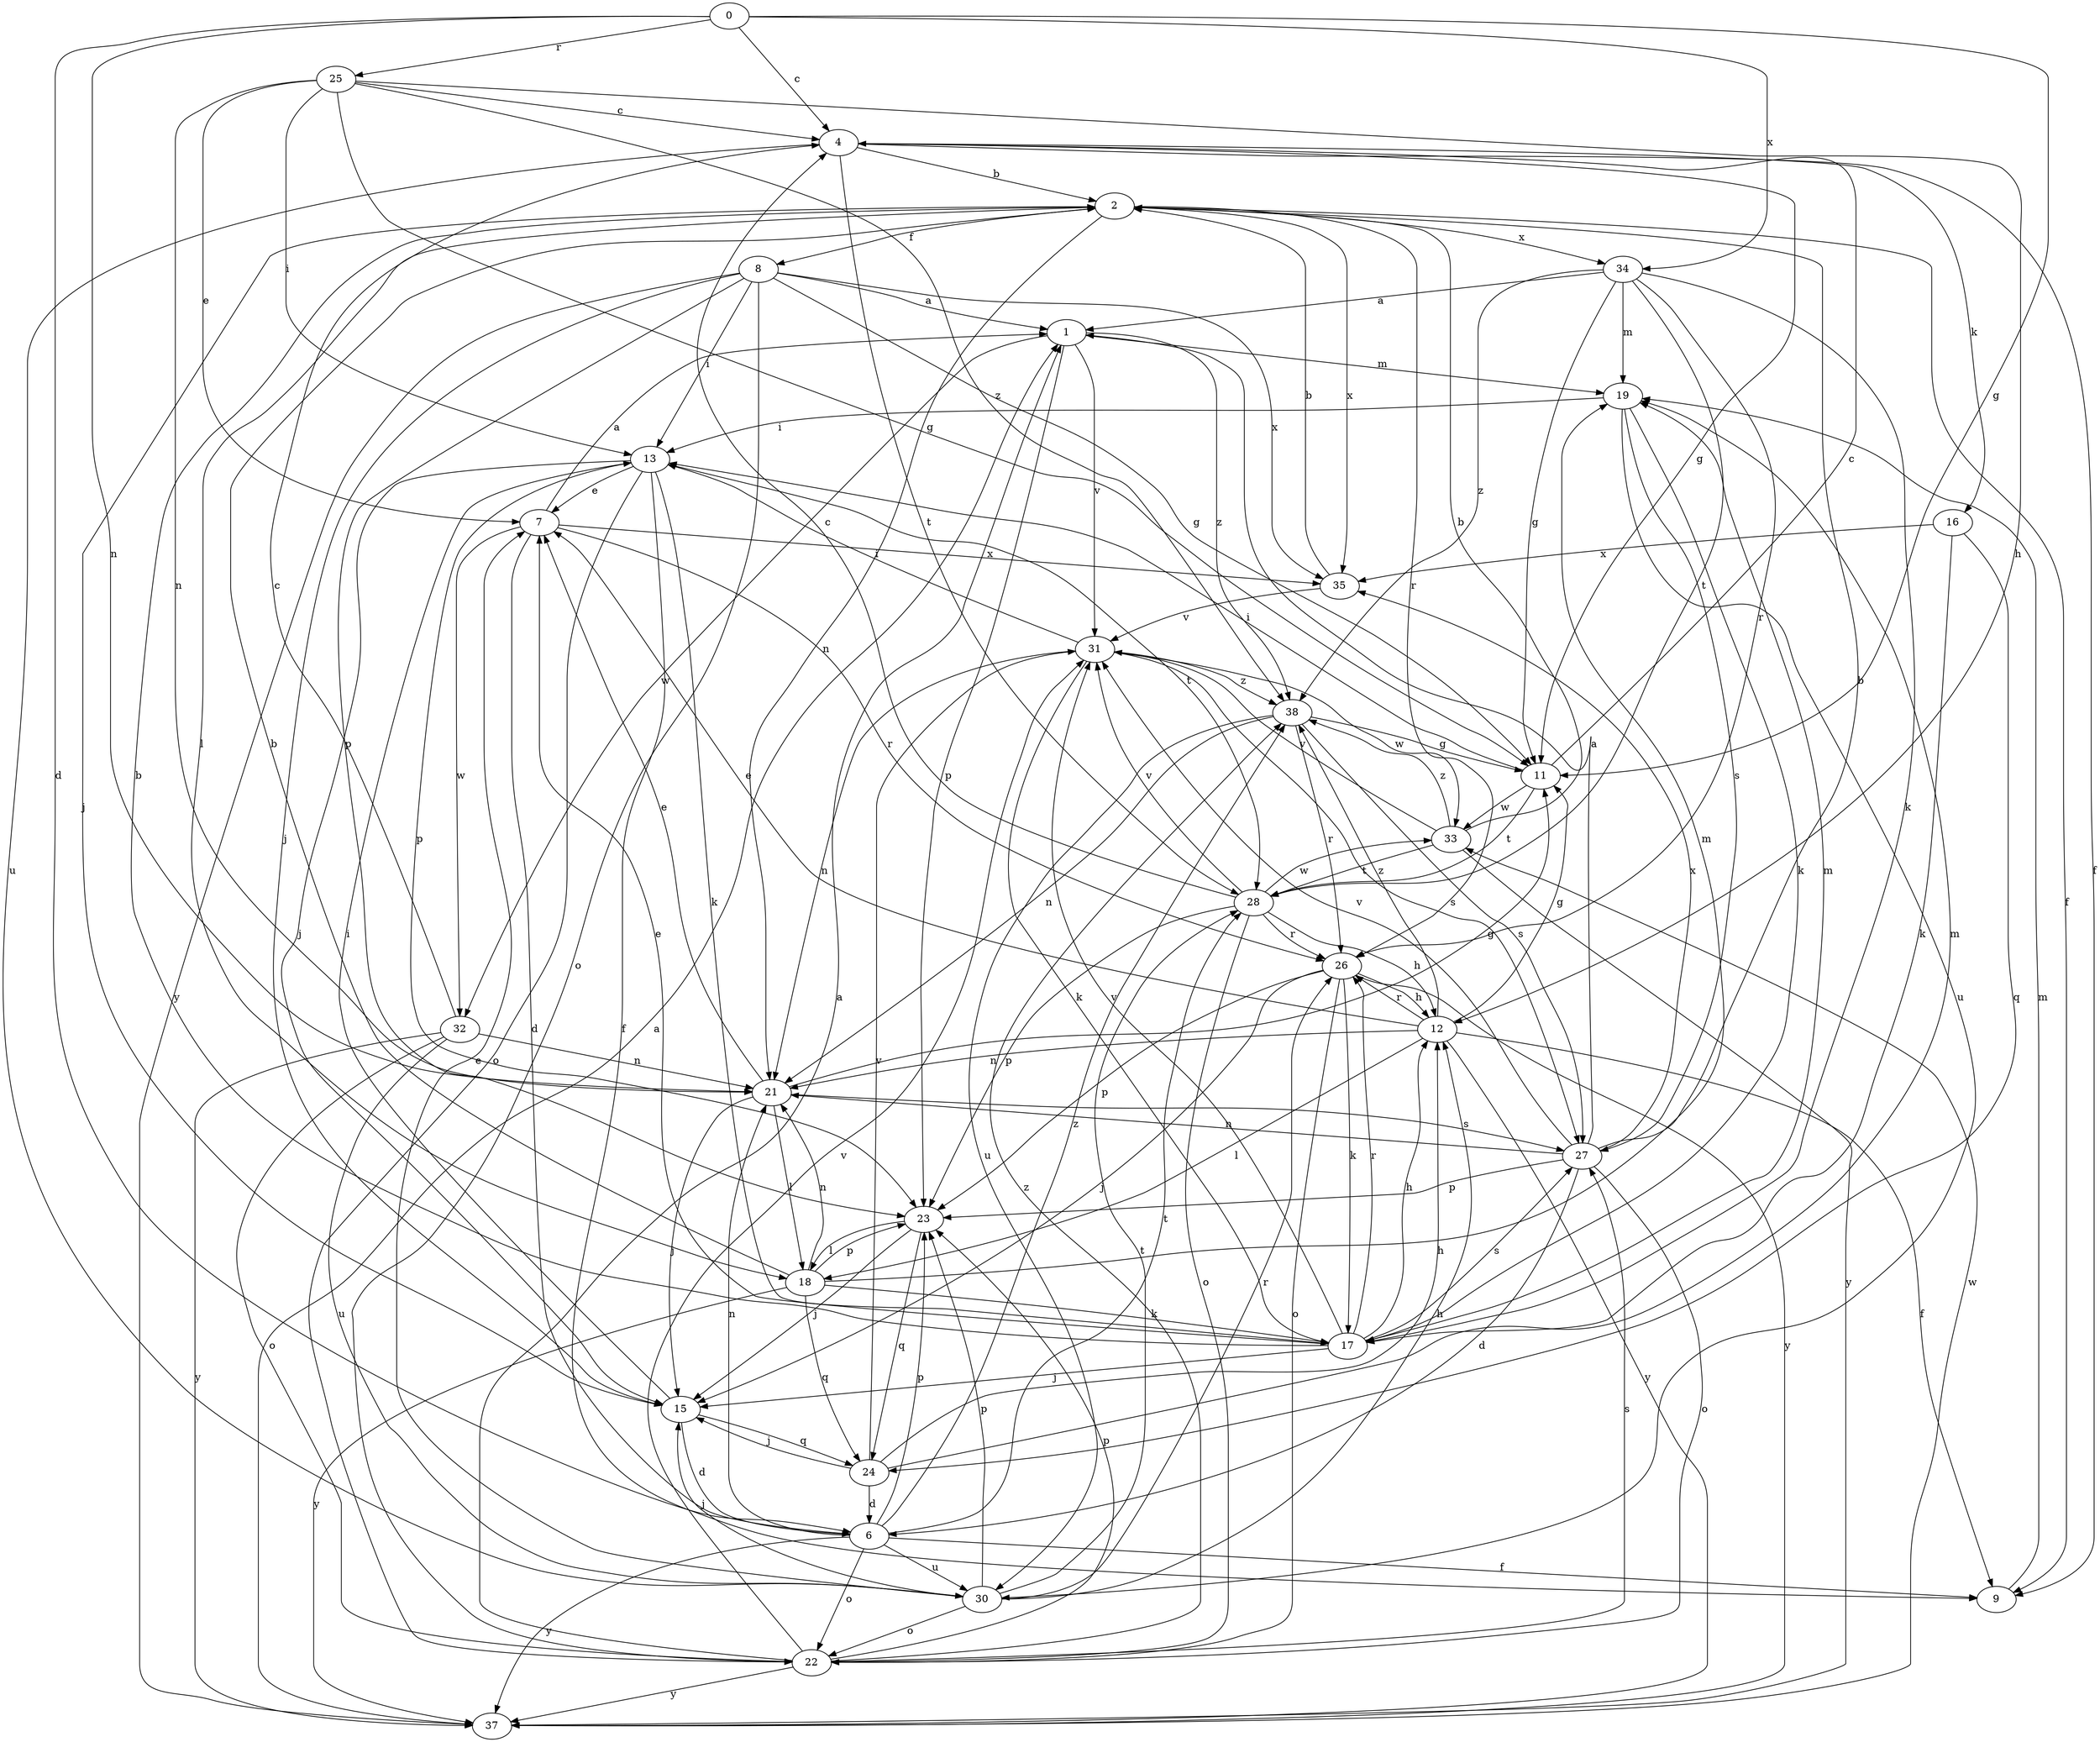 strict digraph  {
0;
1;
2;
4;
6;
7;
8;
9;
11;
12;
13;
15;
16;
17;
18;
19;
21;
22;
23;
24;
25;
26;
27;
28;
30;
31;
32;
33;
34;
35;
37;
38;
0 -> 4  [label=c];
0 -> 6  [label=d];
0 -> 11  [label=g];
0 -> 21  [label=n];
0 -> 25  [label=r];
0 -> 34  [label=x];
1 -> 19  [label=m];
1 -> 23  [label=p];
1 -> 31  [label=v];
1 -> 32  [label=w];
1 -> 38  [label=z];
2 -> 8  [label=f];
2 -> 9  [label=f];
2 -> 15  [label=j];
2 -> 18  [label=l];
2 -> 21  [label=n];
2 -> 26  [label=r];
2 -> 34  [label=x];
2 -> 35  [label=x];
4 -> 2  [label=b];
4 -> 9  [label=f];
4 -> 11  [label=g];
4 -> 16  [label=k];
4 -> 28  [label=t];
4 -> 30  [label=u];
6 -> 9  [label=f];
6 -> 21  [label=n];
6 -> 22  [label=o];
6 -> 23  [label=p];
6 -> 28  [label=t];
6 -> 30  [label=u];
6 -> 37  [label=y];
6 -> 38  [label=z];
7 -> 1  [label=a];
7 -> 6  [label=d];
7 -> 26  [label=r];
7 -> 32  [label=w];
7 -> 35  [label=x];
8 -> 1  [label=a];
8 -> 11  [label=g];
8 -> 13  [label=i];
8 -> 15  [label=j];
8 -> 22  [label=o];
8 -> 23  [label=p];
8 -> 35  [label=x];
8 -> 37  [label=y];
9 -> 19  [label=m];
11 -> 4  [label=c];
11 -> 13  [label=i];
11 -> 28  [label=t];
11 -> 33  [label=w];
12 -> 7  [label=e];
12 -> 9  [label=f];
12 -> 11  [label=g];
12 -> 18  [label=l];
12 -> 21  [label=n];
12 -> 26  [label=r];
12 -> 37  [label=y];
12 -> 38  [label=z];
13 -> 7  [label=e];
13 -> 9  [label=f];
13 -> 15  [label=j];
13 -> 17  [label=k];
13 -> 22  [label=o];
13 -> 23  [label=p];
13 -> 28  [label=t];
15 -> 6  [label=d];
15 -> 13  [label=i];
15 -> 24  [label=q];
16 -> 17  [label=k];
16 -> 24  [label=q];
16 -> 35  [label=x];
17 -> 2  [label=b];
17 -> 7  [label=e];
17 -> 12  [label=h];
17 -> 15  [label=j];
17 -> 19  [label=m];
17 -> 26  [label=r];
17 -> 27  [label=s];
17 -> 31  [label=v];
18 -> 2  [label=b];
18 -> 17  [label=k];
18 -> 19  [label=m];
18 -> 21  [label=n];
18 -> 23  [label=p];
18 -> 24  [label=q];
18 -> 37  [label=y];
19 -> 13  [label=i];
19 -> 17  [label=k];
19 -> 27  [label=s];
19 -> 30  [label=u];
21 -> 7  [label=e];
21 -> 11  [label=g];
21 -> 15  [label=j];
21 -> 18  [label=l];
21 -> 27  [label=s];
22 -> 1  [label=a];
22 -> 23  [label=p];
22 -> 27  [label=s];
22 -> 31  [label=v];
22 -> 37  [label=y];
22 -> 38  [label=z];
23 -> 15  [label=j];
23 -> 18  [label=l];
23 -> 24  [label=q];
24 -> 6  [label=d];
24 -> 12  [label=h];
24 -> 15  [label=j];
24 -> 19  [label=m];
24 -> 31  [label=v];
25 -> 4  [label=c];
25 -> 7  [label=e];
25 -> 11  [label=g];
25 -> 12  [label=h];
25 -> 13  [label=i];
25 -> 21  [label=n];
25 -> 38  [label=z];
26 -> 12  [label=h];
26 -> 15  [label=j];
26 -> 17  [label=k];
26 -> 22  [label=o];
26 -> 23  [label=p];
26 -> 37  [label=y];
27 -> 1  [label=a];
27 -> 2  [label=b];
27 -> 6  [label=d];
27 -> 21  [label=n];
27 -> 22  [label=o];
27 -> 23  [label=p];
27 -> 31  [label=v];
27 -> 35  [label=x];
28 -> 4  [label=c];
28 -> 12  [label=h];
28 -> 22  [label=o];
28 -> 23  [label=p];
28 -> 26  [label=r];
28 -> 31  [label=v];
28 -> 33  [label=w];
30 -> 7  [label=e];
30 -> 12  [label=h];
30 -> 15  [label=j];
30 -> 22  [label=o];
30 -> 23  [label=p];
30 -> 26  [label=r];
30 -> 28  [label=t];
31 -> 13  [label=i];
31 -> 17  [label=k];
31 -> 21  [label=n];
31 -> 27  [label=s];
31 -> 33  [label=w];
31 -> 38  [label=z];
32 -> 4  [label=c];
32 -> 21  [label=n];
32 -> 22  [label=o];
32 -> 30  [label=u];
32 -> 37  [label=y];
33 -> 2  [label=b];
33 -> 28  [label=t];
33 -> 31  [label=v];
33 -> 37  [label=y];
33 -> 38  [label=z];
34 -> 1  [label=a];
34 -> 11  [label=g];
34 -> 17  [label=k];
34 -> 19  [label=m];
34 -> 26  [label=r];
34 -> 28  [label=t];
34 -> 38  [label=z];
35 -> 2  [label=b];
35 -> 31  [label=v];
37 -> 1  [label=a];
37 -> 33  [label=w];
38 -> 11  [label=g];
38 -> 21  [label=n];
38 -> 26  [label=r];
38 -> 27  [label=s];
38 -> 30  [label=u];
}
